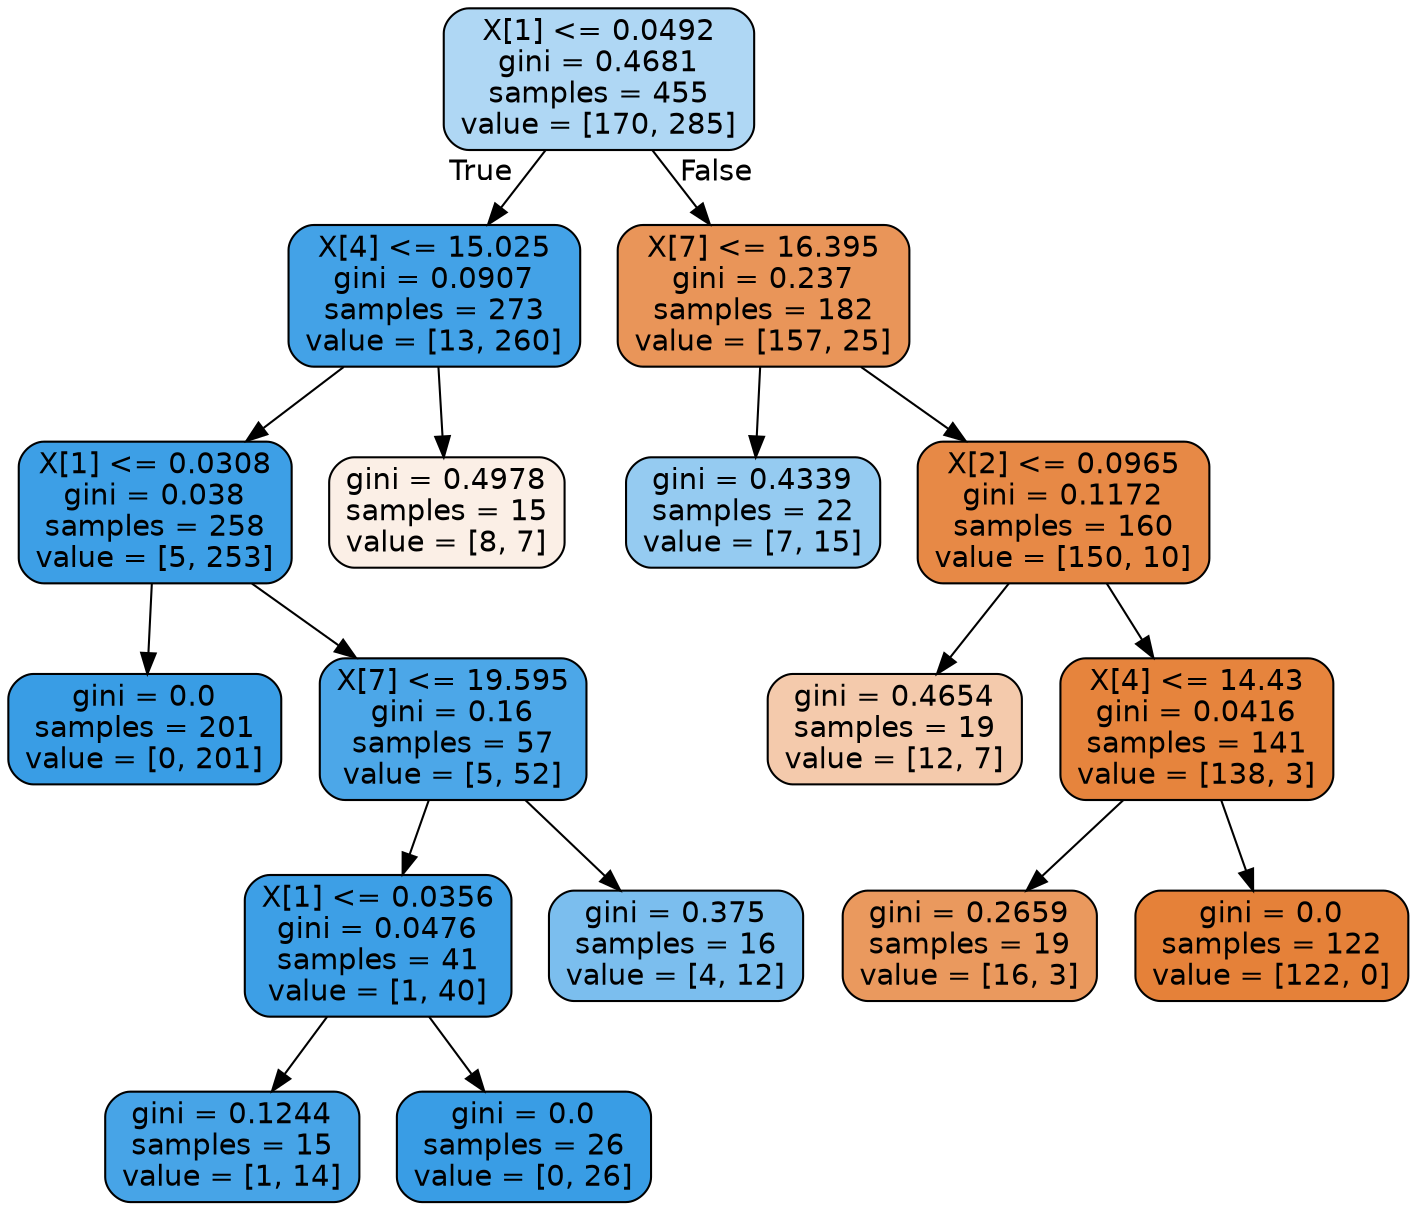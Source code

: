 digraph Tree {
node [shape=box, style="filled, rounded", color="black", fontname=helvetica] ;
edge [fontname=helvetica] ;
0 [label="X[1] <= 0.0492\ngini = 0.4681\nsamples = 455\nvalue = [170, 285]", fillcolor="#399de567"] ;
1 [label="X[4] <= 15.025\ngini = 0.0907\nsamples = 273\nvalue = [13, 260]", fillcolor="#399de5f2"] ;
0 -> 1 [labeldistance=2.5, labelangle=45, headlabel="True"] ;
2 [label="X[1] <= 0.0308\ngini = 0.038\nsamples = 258\nvalue = [5, 253]", fillcolor="#399de5fa"] ;
1 -> 2 ;
3 [label="gini = 0.0\nsamples = 201\nvalue = [0, 201]", fillcolor="#399de5ff"] ;
2 -> 3 ;
4 [label="X[7] <= 19.595\ngini = 0.16\nsamples = 57\nvalue = [5, 52]", fillcolor="#399de5e6"] ;
2 -> 4 ;
5 [label="X[1] <= 0.0356\ngini = 0.0476\nsamples = 41\nvalue = [1, 40]", fillcolor="#399de5f9"] ;
4 -> 5 ;
6 [label="gini = 0.1244\nsamples = 15\nvalue = [1, 14]", fillcolor="#399de5ed"] ;
5 -> 6 ;
7 [label="gini = 0.0\nsamples = 26\nvalue = [0, 26]", fillcolor="#399de5ff"] ;
5 -> 7 ;
8 [label="gini = 0.375\nsamples = 16\nvalue = [4, 12]", fillcolor="#399de5aa"] ;
4 -> 8 ;
9 [label="gini = 0.4978\nsamples = 15\nvalue = [8, 7]", fillcolor="#e5813920"] ;
1 -> 9 ;
10 [label="X[7] <= 16.395\ngini = 0.237\nsamples = 182\nvalue = [157, 25]", fillcolor="#e58139d6"] ;
0 -> 10 [labeldistance=2.5, labelangle=-45, headlabel="False"] ;
11 [label="gini = 0.4339\nsamples = 22\nvalue = [7, 15]", fillcolor="#399de588"] ;
10 -> 11 ;
12 [label="X[2] <= 0.0965\ngini = 0.1172\nsamples = 160\nvalue = [150, 10]", fillcolor="#e58139ee"] ;
10 -> 12 ;
13 [label="gini = 0.4654\nsamples = 19\nvalue = [12, 7]", fillcolor="#e581396a"] ;
12 -> 13 ;
14 [label="X[4] <= 14.43\ngini = 0.0416\nsamples = 141\nvalue = [138, 3]", fillcolor="#e58139f9"] ;
12 -> 14 ;
15 [label="gini = 0.2659\nsamples = 19\nvalue = [16, 3]", fillcolor="#e58139cf"] ;
14 -> 15 ;
16 [label="gini = 0.0\nsamples = 122\nvalue = [122, 0]", fillcolor="#e58139ff"] ;
14 -> 16 ;
}